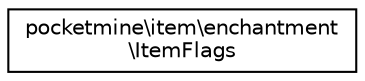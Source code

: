 digraph "Graphical Class Hierarchy"
{
 // INTERACTIVE_SVG=YES
 // LATEX_PDF_SIZE
  edge [fontname="Helvetica",fontsize="10",labelfontname="Helvetica",labelfontsize="10"];
  node [fontname="Helvetica",fontsize="10",shape=record];
  rankdir="LR";
  Node0 [label="pocketmine\\item\\enchantment\l\\ItemFlags",height=0.2,width=0.4,color="black", fillcolor="white", style="filled",URL="$d2/da7/classpocketmine_1_1item_1_1enchantment_1_1_item_flags.html",tooltip=" "];
}

